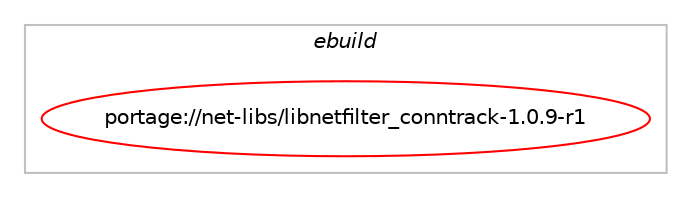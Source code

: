 digraph prolog {

# *************
# Graph options
# *************

newrank=true;
concentrate=true;
compound=true;
graph [rankdir=LR,fontname=Helvetica,fontsize=10,ranksep=1.5];#, ranksep=2.5, nodesep=0.2];
edge  [arrowhead=vee];
node  [fontname=Helvetica,fontsize=10];

# **********
# The ebuild
# **********

subgraph cluster_leftcol {
color=gray;
label=<<i>ebuild</i>>;
id [label="portage://net-libs/libnetfilter_conntrack-1.0.9-r1", color=red, width=4, href="../net-libs/libnetfilter_conntrack-1.0.9-r1.svg"];
}

# ****************
# The dependencies
# ****************

subgraph cluster_midcol {
color=gray;
label=<<i>dependencies</i>>;
subgraph cluster_compile {
fillcolor="#eeeeee";
style=filled;
label=<<i>compile</i>>;
# *** BEGIN UNKNOWN DEPENDENCY TYPE (TODO) ***
# id -> equal(package_dependency(portage://net-libs/libnetfilter_conntrack-1.0.9-r1,install,no,net-libs,libmnl,greaterequal,[1.0.3,,,1.0.3],[],[]))
# *** END UNKNOWN DEPENDENCY TYPE (TODO) ***

# *** BEGIN UNKNOWN DEPENDENCY TYPE (TODO) ***
# id -> equal(package_dependency(portage://net-libs/libnetfilter_conntrack-1.0.9-r1,install,no,net-libs,libnfnetlink,greaterequal,[1.0.0,,,1.0.0],[],[]))
# *** END UNKNOWN DEPENDENCY TYPE (TODO) ***

}
subgraph cluster_compileandrun {
fillcolor="#eeeeee";
style=filled;
label=<<i>compile and run</i>>;
}
subgraph cluster_run {
fillcolor="#eeeeee";
style=filled;
label=<<i>run</i>>;
# *** BEGIN UNKNOWN DEPENDENCY TYPE (TODO) ***
# id -> equal(package_dependency(portage://net-libs/libnetfilter_conntrack-1.0.9-r1,run,no,net-libs,libmnl,greaterequal,[1.0.3,,,1.0.3],[],[]))
# *** END UNKNOWN DEPENDENCY TYPE (TODO) ***

# *** BEGIN UNKNOWN DEPENDENCY TYPE (TODO) ***
# id -> equal(package_dependency(portage://net-libs/libnetfilter_conntrack-1.0.9-r1,run,no,net-libs,libnfnetlink,greaterequal,[1.0.0,,,1.0.0],[],[]))
# *** END UNKNOWN DEPENDENCY TYPE (TODO) ***

}
}

# **************
# The candidates
# **************

subgraph cluster_choices {
rank=same;
color=gray;
label=<<i>candidates</i>>;

}

}
